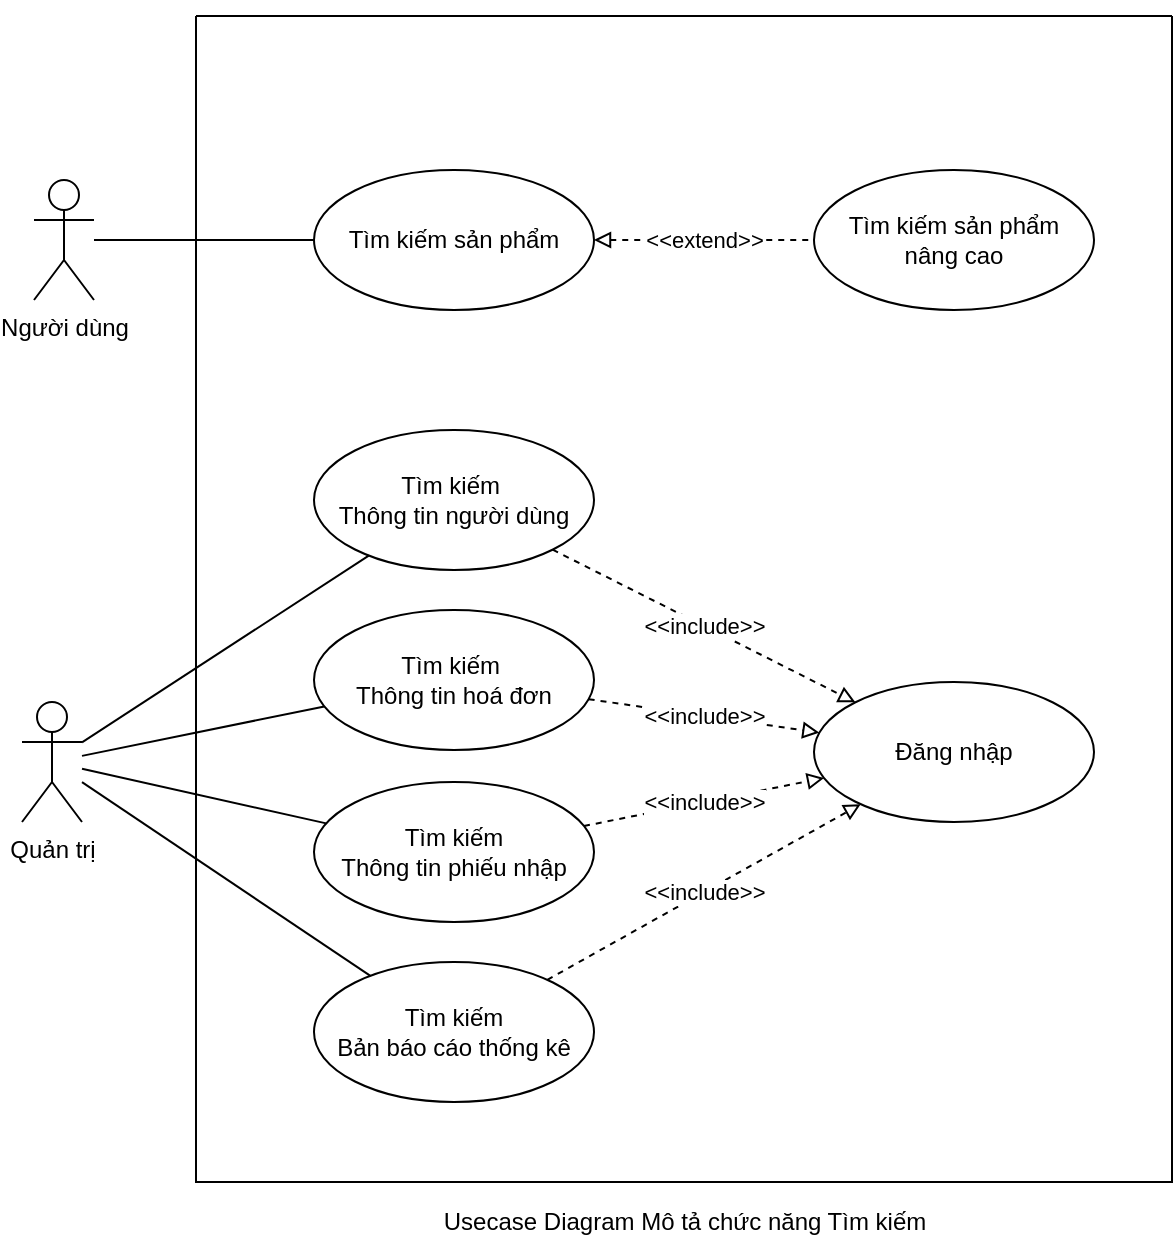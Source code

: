 <mxfile version="16.5.1" type="device"><diagram id="eaRcA5cD4J3pZK5ogcdu" name="Page-1"><mxGraphModel dx="1422" dy="2003" grid="1" gridSize="10" guides="1" tooltips="1" connect="1" arrows="1" fold="1" page="1" pageScale="1" pageWidth="850" pageHeight="1100" math="0" shadow="0"><root><mxCell id="0"/><mxCell id="1" parent="0"/><mxCell id="1wCWkCasWox4JVjCag2D-4" style="rounded=0;orthogonalLoop=1;jettySize=auto;html=1;endArrow=none;endFill=0;" parent="1" source="1wCWkCasWox4JVjCag2D-1" target="1wCWkCasWox4JVjCag2D-3" edge="1"><mxGeometry relative="1" as="geometry"/></mxCell><mxCell id="1wCWkCasWox4JVjCag2D-1" value="Người dùng" style="shape=umlActor;verticalLabelPosition=bottom;verticalAlign=top;html=1;outlineConnect=0;" parent="1" vertex="1"><mxGeometry x="144" y="-775" width="30" height="60" as="geometry"/></mxCell><mxCell id="1wCWkCasWox4JVjCag2D-2" value="" style="swimlane;startSize=0;" parent="1" vertex="1"><mxGeometry x="225" y="-857" width="488" height="583" as="geometry"/></mxCell><mxCell id="U6hmUHJ75ZVu-rKsSTNu-3" value="&amp;lt;&amp;lt;extend&amp;gt;&amp;gt;" style="edgeStyle=none;rounded=0;orthogonalLoop=1;jettySize=auto;html=1;dashed=1;startArrow=block;startFill=0;endArrow=none;endFill=0;" parent="1wCWkCasWox4JVjCag2D-2" source="1wCWkCasWox4JVjCag2D-3" target="U6hmUHJ75ZVu-rKsSTNu-2" edge="1"><mxGeometry relative="1" as="geometry"/></mxCell><mxCell id="1wCWkCasWox4JVjCag2D-3" value="Tìm kiếm sản phẩm" style="ellipse;whiteSpace=wrap;html=1;" parent="1wCWkCasWox4JVjCag2D-2" vertex="1"><mxGeometry x="59" y="77" width="140" height="70" as="geometry"/></mxCell><mxCell id="U6hmUHJ75ZVu-rKsSTNu-2" value="Tìm kiếm sản phẩm &lt;br&gt;nâng cao" style="ellipse;whiteSpace=wrap;html=1;" parent="1wCWkCasWox4JVjCag2D-2" vertex="1"><mxGeometry x="309" y="77" width="140" height="70" as="geometry"/></mxCell><mxCell id="D7N_3uG3HCBKrBza7pT9-3" value="Tìm kiếm&amp;nbsp;&lt;br&gt;Thông tin người dùng" style="ellipse;whiteSpace=wrap;html=1;" parent="1wCWkCasWox4JVjCag2D-2" vertex="1"><mxGeometry x="59" y="207" width="140" height="70" as="geometry"/></mxCell><mxCell id="D7N_3uG3HCBKrBza7pT9-7" value="Tìm kiếm&amp;nbsp;&lt;br&gt;Thông tin hoá đơn" style="ellipse;whiteSpace=wrap;html=1;" parent="1wCWkCasWox4JVjCag2D-2" vertex="1"><mxGeometry x="59" y="297" width="140" height="70" as="geometry"/></mxCell><mxCell id="D7N_3uG3HCBKrBza7pT9-13" value="Tìm kiếm&lt;br&gt;Thông tin phiếu nhập" style="ellipse;whiteSpace=wrap;html=1;" parent="1wCWkCasWox4JVjCag2D-2" vertex="1"><mxGeometry x="59" y="383" width="140" height="70" as="geometry"/></mxCell><mxCell id="D7N_3uG3HCBKrBza7pT9-16" value="Đăng nhập" style="ellipse;whiteSpace=wrap;html=1;" parent="1wCWkCasWox4JVjCag2D-2" vertex="1"><mxGeometry x="309" y="333" width="140" height="70" as="geometry"/></mxCell><mxCell id="D7N_3uG3HCBKrBza7pT9-17" value="&amp;lt;&amp;lt;include&amp;gt;&amp;gt;" style="edgeStyle=none;rounded=0;orthogonalLoop=1;jettySize=auto;html=1;dashed=1;startArrow=none;startFill=0;endArrow=block;endFill=0;" parent="1wCWkCasWox4JVjCag2D-2" source="D7N_3uG3HCBKrBza7pT9-3" target="D7N_3uG3HCBKrBza7pT9-16" edge="1"><mxGeometry relative="1" as="geometry"><mxPoint x="219" y="217" as="sourcePoint"/><mxPoint x="329" y="217" as="targetPoint"/></mxGeometry></mxCell><mxCell id="D7N_3uG3HCBKrBza7pT9-18" value="&amp;lt;&amp;lt;include&amp;gt;&amp;gt;" style="edgeStyle=none;rounded=0;orthogonalLoop=1;jettySize=auto;html=1;dashed=1;startArrow=none;startFill=0;endArrow=block;endFill=0;" parent="1wCWkCasWox4JVjCag2D-2" source="D7N_3uG3HCBKrBza7pT9-7" target="D7N_3uG3HCBKrBza7pT9-16" edge="1"><mxGeometry relative="1" as="geometry"><mxPoint x="194.125" y="273.571" as="sourcePoint"/><mxPoint x="313.826" y="320.46" as="targetPoint"/></mxGeometry></mxCell><mxCell id="D7N_3uG3HCBKrBza7pT9-19" value="&amp;lt;&amp;lt;include&amp;gt;&amp;gt;" style="edgeStyle=none;rounded=0;orthogonalLoop=1;jettySize=auto;html=1;dashed=1;startArrow=none;startFill=0;endArrow=block;endFill=0;" parent="1wCWkCasWox4JVjCag2D-2" source="D7N_3uG3HCBKrBza7pT9-13" target="D7N_3uG3HCBKrBza7pT9-16" edge="1"><mxGeometry relative="1" as="geometry"><mxPoint x="209.0" y="342" as="sourcePoint"/><mxPoint x="299.0" y="342" as="targetPoint"/></mxGeometry></mxCell><mxCell id="D7N_3uG3HCBKrBza7pT9-21" value="Tìm kiếm&lt;br&gt;Bản báo cáo thống kê" style="ellipse;whiteSpace=wrap;html=1;" parent="1wCWkCasWox4JVjCag2D-2" vertex="1"><mxGeometry x="59" y="473" width="140" height="70" as="geometry"/></mxCell><mxCell id="D7N_3uG3HCBKrBza7pT9-24" value="&amp;lt;&amp;lt;include&amp;gt;&amp;gt;" style="edgeStyle=none;rounded=0;orthogonalLoop=1;jettySize=auto;html=1;dashed=1;startArrow=none;startFill=0;endArrow=block;endFill=0;" parent="1wCWkCasWox4JVjCag2D-2" source="D7N_3uG3HCBKrBza7pT9-21" target="D7N_3uG3HCBKrBza7pT9-16" edge="1"><mxGeometry relative="1" as="geometry"><mxPoint x="196.698" y="408.182" as="sourcePoint"/><mxPoint x="331.295" y="361.812" as="targetPoint"/></mxGeometry></mxCell><mxCell id="1wCWkCasWox4JVjCag2D-20" style="edgeStyle=none;rounded=0;orthogonalLoop=1;jettySize=auto;html=1;exitX=0.5;exitY=0;exitDx=0;exitDy=0;dashed=1;strokeColor=default;" parent="1" source="1wCWkCasWox4JVjCag2D-2" target="1wCWkCasWox4JVjCag2D-2" edge="1"><mxGeometry relative="1" as="geometry"/></mxCell><mxCell id="D7N_3uG3HCBKrBza7pT9-2" value="Quản trị" style="shape=umlActor;verticalLabelPosition=bottom;verticalAlign=top;html=1;outlineConnect=0;" parent="1" vertex="1"><mxGeometry x="138" y="-514" width="30" height="60" as="geometry"/></mxCell><mxCell id="D7N_3uG3HCBKrBza7pT9-10" style="rounded=0;orthogonalLoop=1;jettySize=auto;html=1;endArrow=none;endFill=0;" parent="1" source="D7N_3uG3HCBKrBza7pT9-2" target="D7N_3uG3HCBKrBza7pT9-7" edge="1"><mxGeometry relative="1" as="geometry"><mxPoint x="164" y="-525.5" as="sourcePoint"/><mxPoint x="274" y="-525.5" as="targetPoint"/></mxGeometry></mxCell><mxCell id="D7N_3uG3HCBKrBza7pT9-12" style="rounded=0;orthogonalLoop=1;jettySize=auto;html=1;endArrow=none;endFill=0;" parent="1" source="D7N_3uG3HCBKrBza7pT9-2" target="D7N_3uG3HCBKrBza7pT9-3" edge="1"><mxGeometry relative="1" as="geometry"><mxPoint x="174.0" y="-515" as="sourcePoint"/><mxPoint x="294.0" y="-515" as="targetPoint"/></mxGeometry></mxCell><mxCell id="D7N_3uG3HCBKrBza7pT9-15" style="rounded=0;orthogonalLoop=1;jettySize=auto;html=1;endArrow=none;endFill=0;" parent="1" source="D7N_3uG3HCBKrBza7pT9-2" target="D7N_3uG3HCBKrBza7pT9-13" edge="1"><mxGeometry relative="1" as="geometry"><mxPoint x="174.0" y="-515" as="sourcePoint"/><mxPoint x="294.0" y="-515" as="targetPoint"/></mxGeometry></mxCell><mxCell id="D7N_3uG3HCBKrBza7pT9-20" value="Usecase Diagram Mô tả chức năng Tìm kiếm" style="text;html=1;align=center;verticalAlign=middle;resizable=0;points=[];autosize=1;strokeColor=none;fillColor=none;" parent="1" vertex="1"><mxGeometry x="339" y="-264" width="260" height="20" as="geometry"/></mxCell><mxCell id="D7N_3uG3HCBKrBza7pT9-22" style="rounded=0;orthogonalLoop=1;jettySize=auto;html=1;endArrow=none;endFill=0;" parent="1" source="D7N_3uG3HCBKrBza7pT9-2" target="D7N_3uG3HCBKrBza7pT9-21" edge="1"><mxGeometry relative="1" as="geometry"><mxPoint x="174" y="-461.142" as="sourcePoint"/><mxPoint x="298.55" y="-437.413" as="targetPoint"/></mxGeometry></mxCell></root></mxGraphModel></diagram></mxfile>